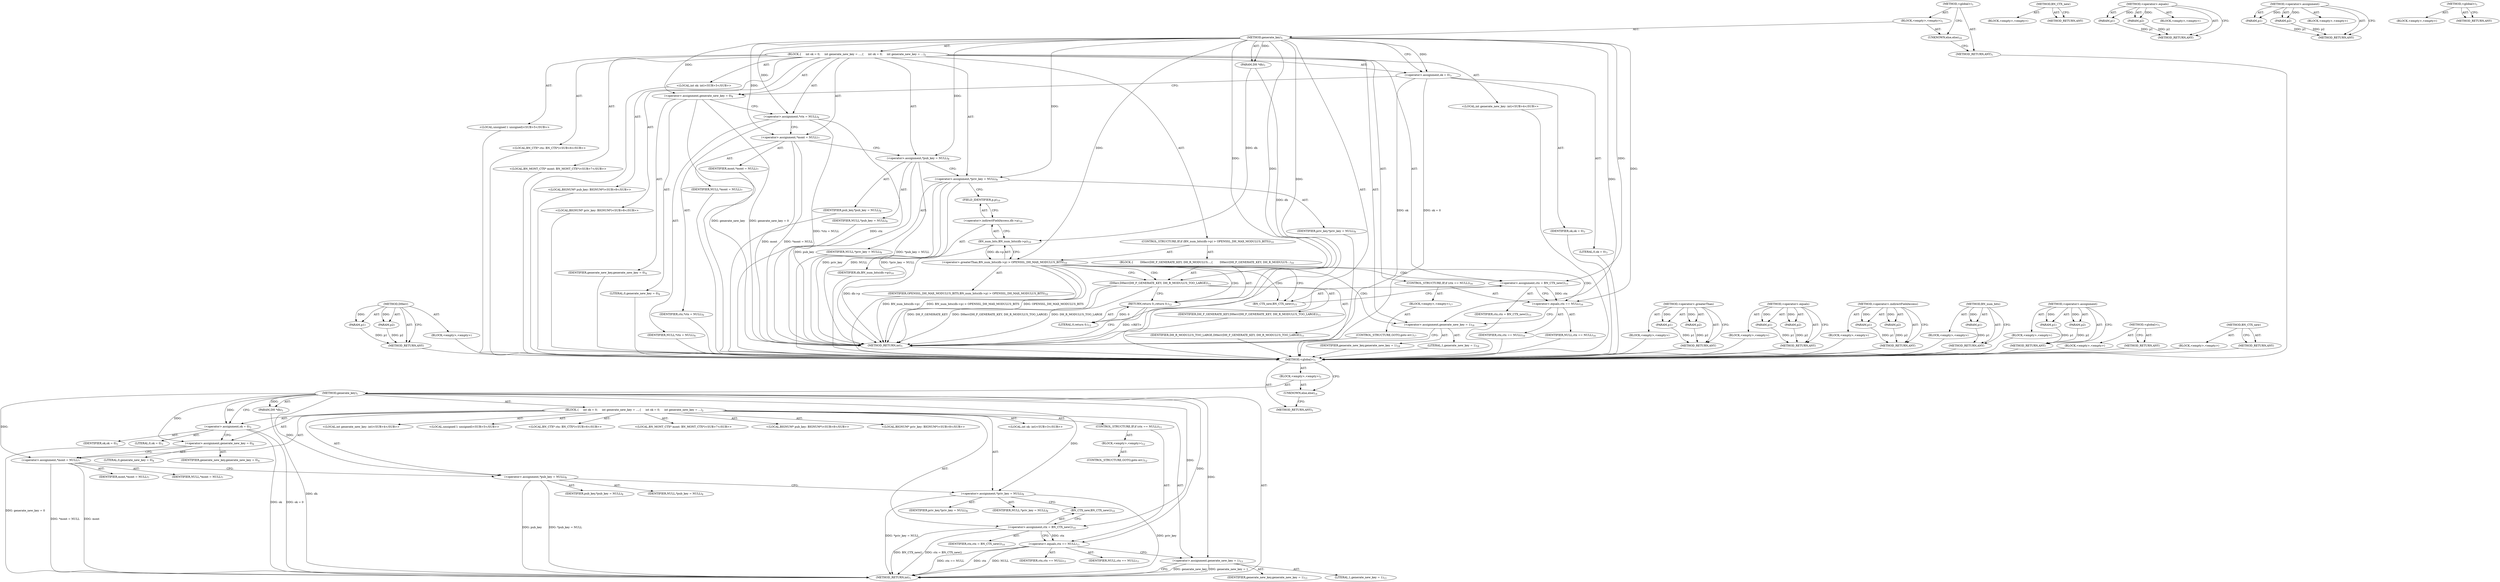 digraph "BN_CTX_new" {
vulnerable_6 [label=<(METHOD,&lt;global&gt;)<SUB>1</SUB>>];
vulnerable_7 [label=<(BLOCK,&lt;empty&gt;,&lt;empty&gt;)<SUB>1</SUB>>];
vulnerable_8 [label=<(METHOD,generate_key)<SUB>1</SUB>>];
vulnerable_9 [label=<(PARAM,DH *dh)<SUB>1</SUB>>];
vulnerable_10 [label=<(BLOCK,{
     int ok = 0;
     int generate_new_key = ...,{
     int ok = 0;
     int generate_new_key = ...)<SUB>2</SUB>>];
vulnerable_11 [label="<(LOCAL,int ok: int)<SUB>3</SUB>>"];
vulnerable_12 [label=<(&lt;operator&gt;.assignment,ok = 0)<SUB>3</SUB>>];
vulnerable_13 [label=<(IDENTIFIER,ok,ok = 0)<SUB>3</SUB>>];
vulnerable_14 [label=<(LITERAL,0,ok = 0)<SUB>3</SUB>>];
vulnerable_15 [label="<(LOCAL,int generate_new_key: int)<SUB>4</SUB>>"];
vulnerable_16 [label=<(&lt;operator&gt;.assignment,generate_new_key = 0)<SUB>4</SUB>>];
vulnerable_17 [label=<(IDENTIFIER,generate_new_key,generate_new_key = 0)<SUB>4</SUB>>];
vulnerable_18 [label=<(LITERAL,0,generate_new_key = 0)<SUB>4</SUB>>];
vulnerable_19 [label="<(LOCAL,unsigned l: unsigned)<SUB>5</SUB>>"];
vulnerable_20 [label="<(LOCAL,BN_CTX* ctx: BN_CTX*)<SUB>6</SUB>>"];
vulnerable_21 [label="<(LOCAL,BN_MONT_CTX* mont: BN_MONT_CTX*)<SUB>7</SUB>>"];
vulnerable_22 [label=<(&lt;operator&gt;.assignment,*mont = NULL)<SUB>7</SUB>>];
vulnerable_23 [label=<(IDENTIFIER,mont,*mont = NULL)<SUB>7</SUB>>];
vulnerable_24 [label=<(IDENTIFIER,NULL,*mont = NULL)<SUB>7</SUB>>];
vulnerable_25 [label="<(LOCAL,BIGNUM* pub_key: BIGNUM*)<SUB>8</SUB>>"];
vulnerable_26 [label="<(LOCAL,BIGNUM* priv_key: BIGNUM*)<SUB>8</SUB>>"];
vulnerable_27 [label=<(&lt;operator&gt;.assignment,*pub_key = NULL)<SUB>8</SUB>>];
vulnerable_28 [label=<(IDENTIFIER,pub_key,*pub_key = NULL)<SUB>8</SUB>>];
vulnerable_29 [label=<(IDENTIFIER,NULL,*pub_key = NULL)<SUB>8</SUB>>];
vulnerable_30 [label=<(&lt;operator&gt;.assignment,*priv_key = NULL)<SUB>8</SUB>>];
vulnerable_31 [label=<(IDENTIFIER,priv_key,*priv_key = NULL)<SUB>8</SUB>>];
vulnerable_32 [label=<(IDENTIFIER,NULL,*priv_key = NULL)<SUB>8</SUB>>];
vulnerable_33 [label=<(&lt;operator&gt;.assignment,ctx = BN_CTX_new())<SUB>10</SUB>>];
vulnerable_34 [label=<(IDENTIFIER,ctx,ctx = BN_CTX_new())<SUB>10</SUB>>];
vulnerable_35 [label=<(BN_CTX_new,BN_CTX_new())<SUB>10</SUB>>];
vulnerable_36 [label=<(CONTROL_STRUCTURE,IF,if (ctx == NULL))<SUB>11</SUB>>];
vulnerable_37 [label=<(&lt;operator&gt;.equals,ctx == NULL)<SUB>11</SUB>>];
vulnerable_38 [label=<(IDENTIFIER,ctx,ctx == NULL)<SUB>11</SUB>>];
vulnerable_39 [label=<(IDENTIFIER,NULL,ctx == NULL)<SUB>11</SUB>>];
vulnerable_40 [label=<(BLOCK,&lt;empty&gt;,&lt;empty&gt;)<SUB>12</SUB>>];
vulnerable_41 [label=<(CONTROL_STRUCTURE,GOTO,goto err;)<SUB>12</SUB>>];
vulnerable_42 [label=<(&lt;operator&gt;.assignment,generate_new_key = 1)<SUB>13</SUB>>];
vulnerable_43 [label=<(IDENTIFIER,generate_new_key,generate_new_key = 1)<SUB>13</SUB>>];
vulnerable_44 [label=<(LITERAL,1,generate_new_key = 1)<SUB>13</SUB>>];
vulnerable_45 [label=<(METHOD_RETURN,int)<SUB>1</SUB>>];
vulnerable_47 [label=<(UNKNOWN,else,else)<SUB>14</SUB>>];
vulnerable_48 [label=<(METHOD_RETURN,ANY)<SUB>1</SUB>>];
vulnerable_78 [label=<(METHOD,BN_CTX_new)>];
vulnerable_79 [label=<(BLOCK,&lt;empty&gt;,&lt;empty&gt;)>];
vulnerable_80 [label=<(METHOD_RETURN,ANY)>];
vulnerable_81 [label=<(METHOD,&lt;operator&gt;.equals)>];
vulnerable_82 [label=<(PARAM,p1)>];
vulnerable_83 [label=<(PARAM,p2)>];
vulnerable_84 [label=<(BLOCK,&lt;empty&gt;,&lt;empty&gt;)>];
vulnerable_85 [label=<(METHOD_RETURN,ANY)>];
vulnerable_73 [label=<(METHOD,&lt;operator&gt;.assignment)>];
vulnerable_74 [label=<(PARAM,p1)>];
vulnerable_75 [label=<(PARAM,p2)>];
vulnerable_76 [label=<(BLOCK,&lt;empty&gt;,&lt;empty&gt;)>];
vulnerable_77 [label=<(METHOD_RETURN,ANY)>];
vulnerable_67 [label=<(METHOD,&lt;global&gt;)<SUB>1</SUB>>];
vulnerable_68 [label=<(BLOCK,&lt;empty&gt;,&lt;empty&gt;)>];
vulnerable_69 [label=<(METHOD_RETURN,ANY)>];
fixed_108 [label=<(METHOD,DHerr)>];
fixed_109 [label=<(PARAM,p1)>];
fixed_110 [label=<(PARAM,p2)>];
fixed_111 [label=<(BLOCK,&lt;empty&gt;,&lt;empty&gt;)>];
fixed_112 [label=<(METHOD_RETURN,ANY)>];
fixed_6 [label=<(METHOD,&lt;global&gt;)<SUB>1</SUB>>];
fixed_7 [label=<(BLOCK,&lt;empty&gt;,&lt;empty&gt;)<SUB>1</SUB>>];
fixed_8 [label=<(METHOD,generate_key)<SUB>1</SUB>>];
fixed_9 [label=<(PARAM,DH *dh)<SUB>1</SUB>>];
fixed_10 [label=<(BLOCK,{
     int ok = 0;
     int generate_new_key = ...,{
     int ok = 0;
     int generate_new_key = ...)<SUB>2</SUB>>];
fixed_11 [label="<(LOCAL,int ok: int)<SUB>3</SUB>>"];
fixed_12 [label=<(&lt;operator&gt;.assignment,ok = 0)<SUB>3</SUB>>];
fixed_13 [label=<(IDENTIFIER,ok,ok = 0)<SUB>3</SUB>>];
fixed_14 [label=<(LITERAL,0,ok = 0)<SUB>3</SUB>>];
fixed_15 [label="<(LOCAL,int generate_new_key: int)<SUB>4</SUB>>"];
fixed_16 [label=<(&lt;operator&gt;.assignment,generate_new_key = 0)<SUB>4</SUB>>];
fixed_17 [label=<(IDENTIFIER,generate_new_key,generate_new_key = 0)<SUB>4</SUB>>];
fixed_18 [label=<(LITERAL,0,generate_new_key = 0)<SUB>4</SUB>>];
fixed_19 [label="<(LOCAL,unsigned l: unsigned)<SUB>5</SUB>>"];
fixed_20 [label="<(LOCAL,BN_CTX* ctx: BN_CTX*)<SUB>6</SUB>>"];
fixed_21 [label=<(&lt;operator&gt;.assignment,*ctx = NULL)<SUB>6</SUB>>];
fixed_22 [label=<(IDENTIFIER,ctx,*ctx = NULL)<SUB>6</SUB>>];
fixed_23 [label=<(IDENTIFIER,NULL,*ctx = NULL)<SUB>6</SUB>>];
fixed_24 [label="<(LOCAL,BN_MONT_CTX* mont: BN_MONT_CTX*)<SUB>7</SUB>>"];
fixed_25 [label=<(&lt;operator&gt;.assignment,*mont = NULL)<SUB>7</SUB>>];
fixed_26 [label=<(IDENTIFIER,mont,*mont = NULL)<SUB>7</SUB>>];
fixed_27 [label=<(IDENTIFIER,NULL,*mont = NULL)<SUB>7</SUB>>];
fixed_28 [label="<(LOCAL,BIGNUM* pub_key: BIGNUM*)<SUB>8</SUB>>"];
fixed_29 [label="<(LOCAL,BIGNUM* priv_key: BIGNUM*)<SUB>8</SUB>>"];
fixed_30 [label=<(&lt;operator&gt;.assignment,*pub_key = NULL)<SUB>8</SUB>>];
fixed_31 [label=<(IDENTIFIER,pub_key,*pub_key = NULL)<SUB>8</SUB>>];
fixed_32 [label=<(IDENTIFIER,NULL,*pub_key = NULL)<SUB>8</SUB>>];
fixed_33 [label=<(&lt;operator&gt;.assignment,*priv_key = NULL)<SUB>8</SUB>>];
fixed_34 [label=<(IDENTIFIER,priv_key,*priv_key = NULL)<SUB>8</SUB>>];
fixed_35 [label=<(IDENTIFIER,NULL,*priv_key = NULL)<SUB>8</SUB>>];
fixed_36 [label=<(CONTROL_STRUCTURE,IF,if (BN_num_bits(dh-&gt;p) &gt; OPENSSL_DH_MAX_MODULUS_BITS))<SUB>10</SUB>>];
fixed_37 [label=<(&lt;operator&gt;.greaterThan,BN_num_bits(dh-&gt;p) &gt; OPENSSL_DH_MAX_MODULUS_BITS)<SUB>10</SUB>>];
fixed_38 [label=<(BN_num_bits,BN_num_bits(dh-&gt;p))<SUB>10</SUB>>];
fixed_39 [label=<(&lt;operator&gt;.indirectFieldAccess,dh-&gt;p)<SUB>10</SUB>>];
fixed_40 [label=<(IDENTIFIER,dh,BN_num_bits(dh-&gt;p))<SUB>10</SUB>>];
fixed_41 [label=<(FIELD_IDENTIFIER,p,p)<SUB>10</SUB>>];
fixed_42 [label=<(IDENTIFIER,OPENSSL_DH_MAX_MODULUS_BITS,BN_num_bits(dh-&gt;p) &gt; OPENSSL_DH_MAX_MODULUS_BITS)<SUB>10</SUB>>];
fixed_43 [label=<(BLOCK,{
        DHerr(DH_F_GENERATE_KEY, DH_R_MODULUS...,{
        DHerr(DH_F_GENERATE_KEY, DH_R_MODULUS...)<SUB>10</SUB>>];
fixed_44 [label=<(DHerr,DHerr(DH_F_GENERATE_KEY, DH_R_MODULUS_TOO_LARGE))<SUB>11</SUB>>];
fixed_45 [label=<(IDENTIFIER,DH_F_GENERATE_KEY,DHerr(DH_F_GENERATE_KEY, DH_R_MODULUS_TOO_LARGE))<SUB>11</SUB>>];
fixed_46 [label=<(IDENTIFIER,DH_R_MODULUS_TOO_LARGE,DHerr(DH_F_GENERATE_KEY, DH_R_MODULUS_TOO_LARGE))<SUB>11</SUB>>];
fixed_47 [label=<(RETURN,return 0;,return 0;)<SUB>12</SUB>>];
fixed_48 [label=<(LITERAL,0,return 0;)<SUB>12</SUB>>];
fixed_49 [label=<(&lt;operator&gt;.assignment,ctx = BN_CTX_new())<SUB>15</SUB>>];
fixed_50 [label=<(IDENTIFIER,ctx,ctx = BN_CTX_new())<SUB>15</SUB>>];
fixed_51 [label=<(BN_CTX_new,BN_CTX_new())<SUB>15</SUB>>];
fixed_52 [label=<(CONTROL_STRUCTURE,IF,if (ctx == NULL))<SUB>16</SUB>>];
fixed_53 [label=<(&lt;operator&gt;.equals,ctx == NULL)<SUB>16</SUB>>];
fixed_54 [label=<(IDENTIFIER,ctx,ctx == NULL)<SUB>16</SUB>>];
fixed_55 [label=<(IDENTIFIER,NULL,ctx == NULL)<SUB>16</SUB>>];
fixed_56 [label=<(BLOCK,&lt;empty&gt;,&lt;empty&gt;)<SUB>17</SUB>>];
fixed_57 [label=<(CONTROL_STRUCTURE,GOTO,goto err;)<SUB>17</SUB>>];
fixed_58 [label=<(&lt;operator&gt;.assignment,generate_new_key = 1)<SUB>18</SUB>>];
fixed_59 [label=<(IDENTIFIER,generate_new_key,generate_new_key = 1)<SUB>18</SUB>>];
fixed_60 [label=<(LITERAL,1,generate_new_key = 1)<SUB>18</SUB>>];
fixed_61 [label=<(METHOD_RETURN,int)<SUB>1</SUB>>];
fixed_63 [label=<(UNKNOWN,else,else)<SUB>19</SUB>>];
fixed_64 [label=<(METHOD_RETURN,ANY)<SUB>1</SUB>>];
fixed_94 [label=<(METHOD,&lt;operator&gt;.greaterThan)>];
fixed_95 [label=<(PARAM,p1)>];
fixed_96 [label=<(PARAM,p2)>];
fixed_97 [label=<(BLOCK,&lt;empty&gt;,&lt;empty&gt;)>];
fixed_98 [label=<(METHOD_RETURN,ANY)>];
fixed_116 [label=<(METHOD,&lt;operator&gt;.equals)>];
fixed_117 [label=<(PARAM,p1)>];
fixed_118 [label=<(PARAM,p2)>];
fixed_119 [label=<(BLOCK,&lt;empty&gt;,&lt;empty&gt;)>];
fixed_120 [label=<(METHOD_RETURN,ANY)>];
fixed_103 [label=<(METHOD,&lt;operator&gt;.indirectFieldAccess)>];
fixed_104 [label=<(PARAM,p1)>];
fixed_105 [label=<(PARAM,p2)>];
fixed_106 [label=<(BLOCK,&lt;empty&gt;,&lt;empty&gt;)>];
fixed_107 [label=<(METHOD_RETURN,ANY)>];
fixed_99 [label=<(METHOD,BN_num_bits)>];
fixed_100 [label=<(PARAM,p1)>];
fixed_101 [label=<(BLOCK,&lt;empty&gt;,&lt;empty&gt;)>];
fixed_102 [label=<(METHOD_RETURN,ANY)>];
fixed_89 [label=<(METHOD,&lt;operator&gt;.assignment)>];
fixed_90 [label=<(PARAM,p1)>];
fixed_91 [label=<(PARAM,p2)>];
fixed_92 [label=<(BLOCK,&lt;empty&gt;,&lt;empty&gt;)>];
fixed_93 [label=<(METHOD_RETURN,ANY)>];
fixed_83 [label=<(METHOD,&lt;global&gt;)<SUB>1</SUB>>];
fixed_84 [label=<(BLOCK,&lt;empty&gt;,&lt;empty&gt;)>];
fixed_85 [label=<(METHOD_RETURN,ANY)>];
fixed_113 [label=<(METHOD,BN_CTX_new)>];
fixed_114 [label=<(BLOCK,&lt;empty&gt;,&lt;empty&gt;)>];
fixed_115 [label=<(METHOD_RETURN,ANY)>];
vulnerable_6 -> vulnerable_7  [key=0, label="AST: "];
vulnerable_6 -> vulnerable_48  [key=0, label="AST: "];
vulnerable_6 -> vulnerable_47  [key=0, label="CFG: "];
vulnerable_7 -> vulnerable_8  [key=0, label="AST: "];
vulnerable_7 -> vulnerable_47  [key=0, label="AST: "];
vulnerable_8 -> vulnerable_9  [key=0, label="AST: "];
vulnerable_8 -> vulnerable_9  [key=1, label="DDG: "];
vulnerable_8 -> vulnerable_10  [key=0, label="AST: "];
vulnerable_8 -> vulnerable_45  [key=0, label="AST: "];
vulnerable_8 -> vulnerable_12  [key=0, label="CFG: "];
vulnerable_8 -> vulnerable_12  [key=1, label="DDG: "];
vulnerable_8 -> vulnerable_16  [key=0, label="DDG: "];
vulnerable_8 -> vulnerable_22  [key=0, label="DDG: "];
vulnerable_8 -> vulnerable_27  [key=0, label="DDG: "];
vulnerable_8 -> vulnerable_30  [key=0, label="DDG: "];
vulnerable_8 -> vulnerable_33  [key=0, label="DDG: "];
vulnerable_8 -> vulnerable_42  [key=0, label="DDG: "];
vulnerable_8 -> vulnerable_37  [key=0, label="DDG: "];
vulnerable_9 -> vulnerable_45  [key=0, label="DDG: dh"];
vulnerable_10 -> vulnerable_11  [key=0, label="AST: "];
vulnerable_10 -> vulnerable_12  [key=0, label="AST: "];
vulnerable_10 -> vulnerable_15  [key=0, label="AST: "];
vulnerable_10 -> vulnerable_16  [key=0, label="AST: "];
vulnerable_10 -> vulnerable_19  [key=0, label="AST: "];
vulnerable_10 -> vulnerable_20  [key=0, label="AST: "];
vulnerable_10 -> vulnerable_21  [key=0, label="AST: "];
vulnerable_10 -> vulnerable_22  [key=0, label="AST: "];
vulnerable_10 -> vulnerable_25  [key=0, label="AST: "];
vulnerable_10 -> vulnerable_26  [key=0, label="AST: "];
vulnerable_10 -> vulnerable_27  [key=0, label="AST: "];
vulnerable_10 -> vulnerable_30  [key=0, label="AST: "];
vulnerable_10 -> vulnerable_33  [key=0, label="AST: "];
vulnerable_10 -> vulnerable_36  [key=0, label="AST: "];
vulnerable_10 -> vulnerable_42  [key=0, label="AST: "];
vulnerable_12 -> vulnerable_13  [key=0, label="AST: "];
vulnerable_12 -> vulnerable_14  [key=0, label="AST: "];
vulnerable_12 -> vulnerable_16  [key=0, label="CFG: "];
vulnerable_12 -> vulnerable_45  [key=0, label="DDG: ok"];
vulnerable_12 -> vulnerable_45  [key=1, label="DDG: ok = 0"];
vulnerable_16 -> vulnerable_17  [key=0, label="AST: "];
vulnerable_16 -> vulnerable_18  [key=0, label="AST: "];
vulnerable_16 -> vulnerable_22  [key=0, label="CFG: "];
vulnerable_16 -> vulnerable_45  [key=0, label="DDG: generate_new_key = 0"];
vulnerable_22 -> vulnerable_23  [key=0, label="AST: "];
vulnerable_22 -> vulnerable_24  [key=0, label="AST: "];
vulnerable_22 -> vulnerable_27  [key=0, label="CFG: "];
vulnerable_22 -> vulnerable_45  [key=0, label="DDG: mont"];
vulnerable_22 -> vulnerable_45  [key=1, label="DDG: *mont = NULL"];
vulnerable_27 -> vulnerable_28  [key=0, label="AST: "];
vulnerable_27 -> vulnerable_29  [key=0, label="AST: "];
vulnerable_27 -> vulnerable_30  [key=0, label="CFG: "];
vulnerable_27 -> vulnerable_45  [key=0, label="DDG: pub_key"];
vulnerable_27 -> vulnerable_45  [key=1, label="DDG: *pub_key = NULL"];
vulnerable_30 -> vulnerable_31  [key=0, label="AST: "];
vulnerable_30 -> vulnerable_32  [key=0, label="AST: "];
vulnerable_30 -> vulnerable_35  [key=0, label="CFG: "];
vulnerable_30 -> vulnerable_45  [key=0, label="DDG: priv_key"];
vulnerable_30 -> vulnerable_45  [key=1, label="DDG: *priv_key = NULL"];
vulnerable_33 -> vulnerable_34  [key=0, label="AST: "];
vulnerable_33 -> vulnerable_35  [key=0, label="AST: "];
vulnerable_33 -> vulnerable_37  [key=0, label="CFG: "];
vulnerable_33 -> vulnerable_37  [key=1, label="DDG: ctx"];
vulnerable_33 -> vulnerable_45  [key=0, label="DDG: BN_CTX_new()"];
vulnerable_33 -> vulnerable_45  [key=1, label="DDG: ctx = BN_CTX_new()"];
vulnerable_35 -> vulnerable_33  [key=0, label="CFG: "];
vulnerable_36 -> vulnerable_37  [key=0, label="AST: "];
vulnerable_36 -> vulnerable_40  [key=0, label="AST: "];
vulnerable_37 -> vulnerable_38  [key=0, label="AST: "];
vulnerable_37 -> vulnerable_39  [key=0, label="AST: "];
vulnerable_37 -> vulnerable_42  [key=0, label="CFG: "];
vulnerable_37 -> vulnerable_45  [key=0, label="DDG: ctx"];
vulnerable_37 -> vulnerable_45  [key=1, label="DDG: NULL"];
vulnerable_37 -> vulnerable_45  [key=2, label="DDG: ctx == NULL"];
vulnerable_40 -> vulnerable_41  [key=0, label="AST: "];
vulnerable_42 -> vulnerable_43  [key=0, label="AST: "];
vulnerable_42 -> vulnerable_44  [key=0, label="AST: "];
vulnerable_42 -> vulnerable_45  [key=0, label="CFG: "];
vulnerable_42 -> vulnerable_45  [key=1, label="DDG: generate_new_key"];
vulnerable_42 -> vulnerable_45  [key=2, label="DDG: generate_new_key = 1"];
vulnerable_47 -> vulnerable_48  [key=0, label="CFG: "];
vulnerable_78 -> vulnerable_79  [key=0, label="AST: "];
vulnerable_78 -> vulnerable_80  [key=0, label="AST: "];
vulnerable_78 -> vulnerable_80  [key=1, label="CFG: "];
vulnerable_81 -> vulnerable_82  [key=0, label="AST: "];
vulnerable_81 -> vulnerable_82  [key=1, label="DDG: "];
vulnerable_81 -> vulnerable_84  [key=0, label="AST: "];
vulnerable_81 -> vulnerable_83  [key=0, label="AST: "];
vulnerable_81 -> vulnerable_83  [key=1, label="DDG: "];
vulnerable_81 -> vulnerable_85  [key=0, label="AST: "];
vulnerable_81 -> vulnerable_85  [key=1, label="CFG: "];
vulnerable_82 -> vulnerable_85  [key=0, label="DDG: p1"];
vulnerable_83 -> vulnerable_85  [key=0, label="DDG: p2"];
vulnerable_73 -> vulnerable_74  [key=0, label="AST: "];
vulnerable_73 -> vulnerable_74  [key=1, label="DDG: "];
vulnerable_73 -> vulnerable_76  [key=0, label="AST: "];
vulnerable_73 -> vulnerable_75  [key=0, label="AST: "];
vulnerable_73 -> vulnerable_75  [key=1, label="DDG: "];
vulnerable_73 -> vulnerable_77  [key=0, label="AST: "];
vulnerable_73 -> vulnerable_77  [key=1, label="CFG: "];
vulnerable_74 -> vulnerable_77  [key=0, label="DDG: p1"];
vulnerable_75 -> vulnerable_77  [key=0, label="DDG: p2"];
vulnerable_67 -> vulnerable_68  [key=0, label="AST: "];
vulnerable_67 -> vulnerable_69  [key=0, label="AST: "];
vulnerable_67 -> vulnerable_69  [key=1, label="CFG: "];
fixed_108 -> fixed_109  [key=0, label="AST: "];
fixed_108 -> fixed_109  [key=1, label="DDG: "];
fixed_108 -> fixed_111  [key=0, label="AST: "];
fixed_108 -> fixed_110  [key=0, label="AST: "];
fixed_108 -> fixed_110  [key=1, label="DDG: "];
fixed_108 -> fixed_112  [key=0, label="AST: "];
fixed_108 -> fixed_112  [key=1, label="CFG: "];
fixed_109 -> fixed_112  [key=0, label="DDG: p1"];
fixed_110 -> fixed_112  [key=0, label="DDG: p2"];
fixed_111 -> vulnerable_6  [key=0];
fixed_112 -> vulnerable_6  [key=0];
fixed_6 -> fixed_7  [key=0, label="AST: "];
fixed_6 -> fixed_64  [key=0, label="AST: "];
fixed_6 -> fixed_63  [key=0, label="CFG: "];
fixed_7 -> fixed_8  [key=0, label="AST: "];
fixed_7 -> fixed_63  [key=0, label="AST: "];
fixed_8 -> fixed_9  [key=0, label="AST: "];
fixed_8 -> fixed_9  [key=1, label="DDG: "];
fixed_8 -> fixed_10  [key=0, label="AST: "];
fixed_8 -> fixed_61  [key=0, label="AST: "];
fixed_8 -> fixed_12  [key=0, label="CFG: "];
fixed_8 -> fixed_12  [key=1, label="DDG: "];
fixed_8 -> fixed_16  [key=0, label="DDG: "];
fixed_8 -> fixed_21  [key=0, label="DDG: "];
fixed_8 -> fixed_25  [key=0, label="DDG: "];
fixed_8 -> fixed_30  [key=0, label="DDG: "];
fixed_8 -> fixed_33  [key=0, label="DDG: "];
fixed_8 -> fixed_49  [key=0, label="DDG: "];
fixed_8 -> fixed_58  [key=0, label="DDG: "];
fixed_8 -> fixed_37  [key=0, label="DDG: "];
fixed_8 -> fixed_47  [key=0, label="DDG: "];
fixed_8 -> fixed_53  [key=0, label="DDG: "];
fixed_8 -> fixed_44  [key=0, label="DDG: "];
fixed_8 -> fixed_48  [key=0, label="DDG: "];
fixed_9 -> fixed_61  [key=0, label="DDG: dh"];
fixed_9 -> fixed_38  [key=0, label="DDG: dh"];
fixed_10 -> fixed_11  [key=0, label="AST: "];
fixed_10 -> fixed_12  [key=0, label="AST: "];
fixed_10 -> fixed_15  [key=0, label="AST: "];
fixed_10 -> fixed_16  [key=0, label="AST: "];
fixed_10 -> fixed_19  [key=0, label="AST: "];
fixed_10 -> fixed_20  [key=0, label="AST: "];
fixed_10 -> fixed_21  [key=0, label="AST: "];
fixed_10 -> fixed_24  [key=0, label="AST: "];
fixed_10 -> fixed_25  [key=0, label="AST: "];
fixed_10 -> fixed_28  [key=0, label="AST: "];
fixed_10 -> fixed_29  [key=0, label="AST: "];
fixed_10 -> fixed_30  [key=0, label="AST: "];
fixed_10 -> fixed_33  [key=0, label="AST: "];
fixed_10 -> fixed_36  [key=0, label="AST: "];
fixed_10 -> fixed_49  [key=0, label="AST: "];
fixed_10 -> fixed_52  [key=0, label="AST: "];
fixed_10 -> fixed_58  [key=0, label="AST: "];
fixed_11 -> vulnerable_6  [key=0];
fixed_12 -> fixed_13  [key=0, label="AST: "];
fixed_12 -> fixed_14  [key=0, label="AST: "];
fixed_12 -> fixed_16  [key=0, label="CFG: "];
fixed_12 -> fixed_61  [key=0, label="DDG: ok"];
fixed_12 -> fixed_61  [key=1, label="DDG: ok = 0"];
fixed_13 -> vulnerable_6  [key=0];
fixed_14 -> vulnerable_6  [key=0];
fixed_15 -> vulnerable_6  [key=0];
fixed_16 -> fixed_17  [key=0, label="AST: "];
fixed_16 -> fixed_18  [key=0, label="AST: "];
fixed_16 -> fixed_21  [key=0, label="CFG: "];
fixed_16 -> fixed_61  [key=0, label="DDG: generate_new_key"];
fixed_16 -> fixed_61  [key=1, label="DDG: generate_new_key = 0"];
fixed_17 -> vulnerable_6  [key=0];
fixed_18 -> vulnerable_6  [key=0];
fixed_19 -> vulnerable_6  [key=0];
fixed_20 -> vulnerable_6  [key=0];
fixed_21 -> fixed_22  [key=0, label="AST: "];
fixed_21 -> fixed_23  [key=0, label="AST: "];
fixed_21 -> fixed_25  [key=0, label="CFG: "];
fixed_21 -> fixed_61  [key=0, label="DDG: ctx"];
fixed_21 -> fixed_61  [key=1, label="DDG: *ctx = NULL"];
fixed_22 -> vulnerable_6  [key=0];
fixed_23 -> vulnerable_6  [key=0];
fixed_24 -> vulnerable_6  [key=0];
fixed_25 -> fixed_26  [key=0, label="AST: "];
fixed_25 -> fixed_27  [key=0, label="AST: "];
fixed_25 -> fixed_30  [key=0, label="CFG: "];
fixed_25 -> fixed_61  [key=0, label="DDG: mont"];
fixed_25 -> fixed_61  [key=1, label="DDG: *mont = NULL"];
fixed_26 -> vulnerable_6  [key=0];
fixed_27 -> vulnerable_6  [key=0];
fixed_28 -> vulnerable_6  [key=0];
fixed_29 -> vulnerable_6  [key=0];
fixed_30 -> fixed_31  [key=0, label="AST: "];
fixed_30 -> fixed_32  [key=0, label="AST: "];
fixed_30 -> fixed_33  [key=0, label="CFG: "];
fixed_30 -> fixed_61  [key=0, label="DDG: pub_key"];
fixed_30 -> fixed_61  [key=1, label="DDG: *pub_key = NULL"];
fixed_31 -> vulnerable_6  [key=0];
fixed_32 -> vulnerable_6  [key=0];
fixed_33 -> fixed_34  [key=0, label="AST: "];
fixed_33 -> fixed_35  [key=0, label="AST: "];
fixed_33 -> fixed_41  [key=0, label="CFG: "];
fixed_33 -> fixed_61  [key=0, label="DDG: priv_key"];
fixed_33 -> fixed_61  [key=1, label="DDG: NULL"];
fixed_33 -> fixed_61  [key=2, label="DDG: *priv_key = NULL"];
fixed_34 -> vulnerable_6  [key=0];
fixed_35 -> vulnerable_6  [key=0];
fixed_36 -> fixed_37  [key=0, label="AST: "];
fixed_36 -> fixed_43  [key=0, label="AST: "];
fixed_37 -> fixed_38  [key=0, label="AST: "];
fixed_37 -> fixed_42  [key=0, label="AST: "];
fixed_37 -> fixed_44  [key=0, label="CFG: "];
fixed_37 -> fixed_44  [key=1, label="CDG: "];
fixed_37 -> fixed_51  [key=0, label="CFG: "];
fixed_37 -> fixed_51  [key=1, label="CDG: "];
fixed_37 -> fixed_61  [key=0, label="DDG: BN_num_bits(dh-&gt;p)"];
fixed_37 -> fixed_61  [key=1, label="DDG: BN_num_bits(dh-&gt;p) &gt; OPENSSL_DH_MAX_MODULUS_BITS"];
fixed_37 -> fixed_61  [key=2, label="DDG: OPENSSL_DH_MAX_MODULUS_BITS"];
fixed_37 -> fixed_47  [key=0, label="CDG: "];
fixed_37 -> fixed_58  [key=0, label="CDG: "];
fixed_37 -> fixed_49  [key=0, label="CDG: "];
fixed_37 -> fixed_53  [key=0, label="CDG: "];
fixed_38 -> fixed_39  [key=0, label="AST: "];
fixed_38 -> fixed_37  [key=0, label="CFG: "];
fixed_38 -> fixed_37  [key=1, label="DDG: dh-&gt;p"];
fixed_38 -> fixed_61  [key=0, label="DDG: dh-&gt;p"];
fixed_39 -> fixed_40  [key=0, label="AST: "];
fixed_39 -> fixed_41  [key=0, label="AST: "];
fixed_39 -> fixed_38  [key=0, label="CFG: "];
fixed_40 -> vulnerable_6  [key=0];
fixed_41 -> fixed_39  [key=0, label="CFG: "];
fixed_42 -> vulnerable_6  [key=0];
fixed_43 -> fixed_44  [key=0, label="AST: "];
fixed_43 -> fixed_47  [key=0, label="AST: "];
fixed_44 -> fixed_45  [key=0, label="AST: "];
fixed_44 -> fixed_46  [key=0, label="AST: "];
fixed_44 -> fixed_47  [key=0, label="CFG: "];
fixed_44 -> fixed_61  [key=0, label="DDG: DH_F_GENERATE_KEY"];
fixed_44 -> fixed_61  [key=1, label="DDG: DHerr(DH_F_GENERATE_KEY, DH_R_MODULUS_TOO_LARGE)"];
fixed_44 -> fixed_61  [key=2, label="DDG: DH_R_MODULUS_TOO_LARGE"];
fixed_45 -> vulnerable_6  [key=0];
fixed_46 -> vulnerable_6  [key=0];
fixed_47 -> fixed_48  [key=0, label="AST: "];
fixed_47 -> fixed_61  [key=0, label="CFG: "];
fixed_47 -> fixed_61  [key=1, label="DDG: &lt;RET&gt;"];
fixed_48 -> fixed_47  [key=0, label="DDG: 0"];
fixed_49 -> fixed_50  [key=0, label="AST: "];
fixed_49 -> fixed_51  [key=0, label="AST: "];
fixed_49 -> fixed_53  [key=0, label="CFG: "];
fixed_49 -> fixed_53  [key=1, label="DDG: ctx"];
fixed_50 -> vulnerable_6  [key=0];
fixed_51 -> fixed_49  [key=0, label="CFG: "];
fixed_52 -> fixed_53  [key=0, label="AST: "];
fixed_52 -> fixed_56  [key=0, label="AST: "];
fixed_53 -> fixed_54  [key=0, label="AST: "];
fixed_53 -> fixed_55  [key=0, label="AST: "];
fixed_53 -> fixed_58  [key=0, label="CFG: "];
fixed_54 -> vulnerable_6  [key=0];
fixed_55 -> vulnerable_6  [key=0];
fixed_56 -> fixed_57  [key=0, label="AST: "];
fixed_57 -> vulnerable_6  [key=0];
fixed_58 -> fixed_59  [key=0, label="AST: "];
fixed_58 -> fixed_60  [key=0, label="AST: "];
fixed_58 -> fixed_61  [key=0, label="CFG: "];
fixed_59 -> vulnerable_6  [key=0];
fixed_60 -> vulnerable_6  [key=0];
fixed_61 -> vulnerable_6  [key=0];
fixed_63 -> fixed_64  [key=0, label="CFG: "];
fixed_64 -> vulnerable_6  [key=0];
fixed_94 -> fixed_95  [key=0, label="AST: "];
fixed_94 -> fixed_95  [key=1, label="DDG: "];
fixed_94 -> fixed_97  [key=0, label="AST: "];
fixed_94 -> fixed_96  [key=0, label="AST: "];
fixed_94 -> fixed_96  [key=1, label="DDG: "];
fixed_94 -> fixed_98  [key=0, label="AST: "];
fixed_94 -> fixed_98  [key=1, label="CFG: "];
fixed_95 -> fixed_98  [key=0, label="DDG: p1"];
fixed_96 -> fixed_98  [key=0, label="DDG: p2"];
fixed_97 -> vulnerable_6  [key=0];
fixed_98 -> vulnerable_6  [key=0];
fixed_116 -> fixed_117  [key=0, label="AST: "];
fixed_116 -> fixed_117  [key=1, label="DDG: "];
fixed_116 -> fixed_119  [key=0, label="AST: "];
fixed_116 -> fixed_118  [key=0, label="AST: "];
fixed_116 -> fixed_118  [key=1, label="DDG: "];
fixed_116 -> fixed_120  [key=0, label="AST: "];
fixed_116 -> fixed_120  [key=1, label="CFG: "];
fixed_117 -> fixed_120  [key=0, label="DDG: p1"];
fixed_118 -> fixed_120  [key=0, label="DDG: p2"];
fixed_119 -> vulnerable_6  [key=0];
fixed_120 -> vulnerable_6  [key=0];
fixed_103 -> fixed_104  [key=0, label="AST: "];
fixed_103 -> fixed_104  [key=1, label="DDG: "];
fixed_103 -> fixed_106  [key=0, label="AST: "];
fixed_103 -> fixed_105  [key=0, label="AST: "];
fixed_103 -> fixed_105  [key=1, label="DDG: "];
fixed_103 -> fixed_107  [key=0, label="AST: "];
fixed_103 -> fixed_107  [key=1, label="CFG: "];
fixed_104 -> fixed_107  [key=0, label="DDG: p1"];
fixed_105 -> fixed_107  [key=0, label="DDG: p2"];
fixed_106 -> vulnerable_6  [key=0];
fixed_107 -> vulnerable_6  [key=0];
fixed_99 -> fixed_100  [key=0, label="AST: "];
fixed_99 -> fixed_100  [key=1, label="DDG: "];
fixed_99 -> fixed_101  [key=0, label="AST: "];
fixed_99 -> fixed_102  [key=0, label="AST: "];
fixed_99 -> fixed_102  [key=1, label="CFG: "];
fixed_100 -> fixed_102  [key=0, label="DDG: p1"];
fixed_101 -> vulnerable_6  [key=0];
fixed_102 -> vulnerable_6  [key=0];
fixed_89 -> fixed_90  [key=0, label="AST: "];
fixed_89 -> fixed_90  [key=1, label="DDG: "];
fixed_89 -> fixed_92  [key=0, label="AST: "];
fixed_89 -> fixed_91  [key=0, label="AST: "];
fixed_89 -> fixed_91  [key=1, label="DDG: "];
fixed_89 -> fixed_93  [key=0, label="AST: "];
fixed_89 -> fixed_93  [key=1, label="CFG: "];
fixed_90 -> fixed_93  [key=0, label="DDG: p1"];
fixed_91 -> fixed_93  [key=0, label="DDG: p2"];
fixed_92 -> vulnerable_6  [key=0];
fixed_93 -> vulnerable_6  [key=0];
fixed_83 -> fixed_84  [key=0, label="AST: "];
fixed_83 -> fixed_85  [key=0, label="AST: "];
fixed_83 -> fixed_85  [key=1, label="CFG: "];
fixed_84 -> vulnerable_6  [key=0];
fixed_85 -> vulnerable_6  [key=0];
fixed_113 -> fixed_114  [key=0, label="AST: "];
fixed_113 -> fixed_115  [key=0, label="AST: "];
fixed_113 -> fixed_115  [key=1, label="CFG: "];
fixed_114 -> vulnerable_6  [key=0];
fixed_115 -> vulnerable_6  [key=0];
}
